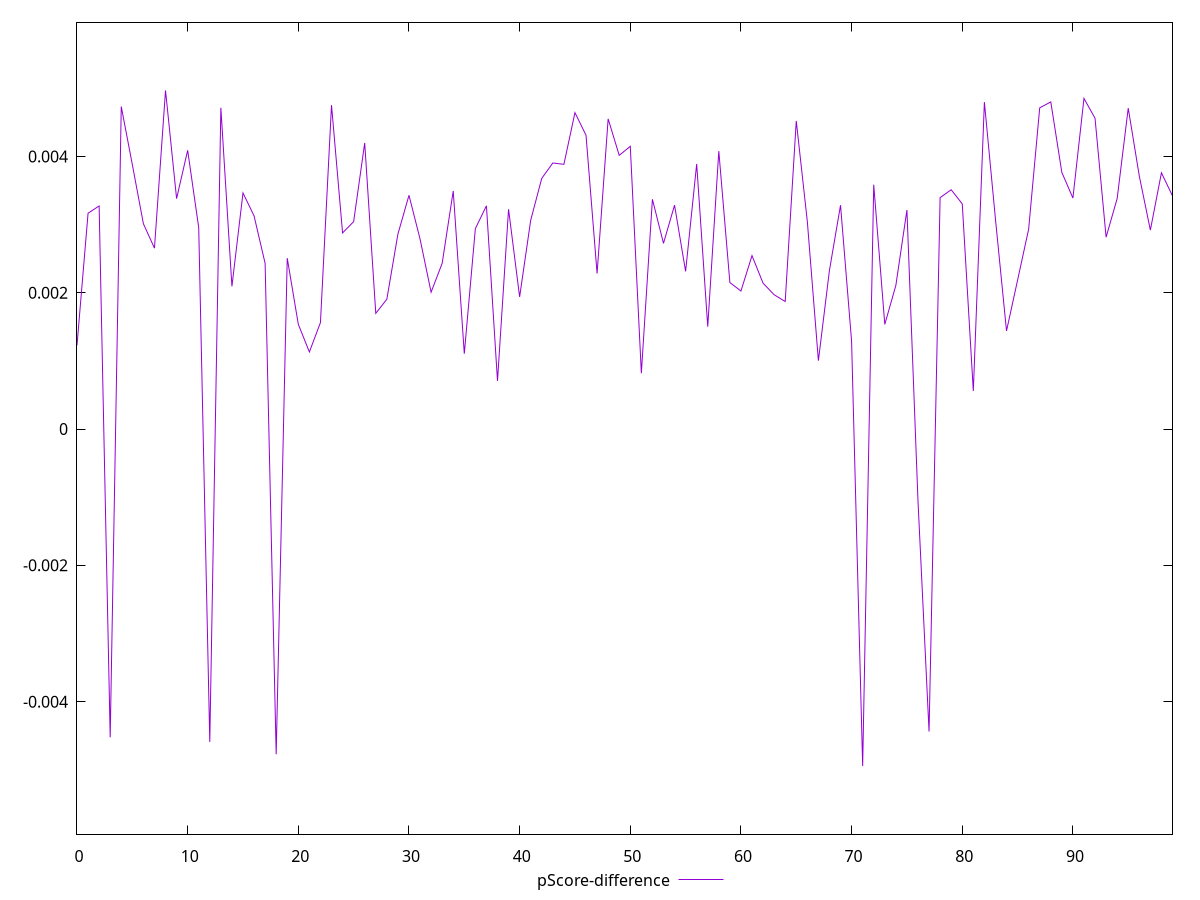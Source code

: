 reset

$pScoreDifference <<EOF
0 0.001229440285006378
1 0.0031680599686649824
2 0.003273835961188798
3 -0.004522976130339529
4 0.004732317939869779
5 0.0038810807021189553
6 0.0030129633698898206
7 0.002654743320489983
8 0.004969086127550981
9 0.003381629996891622
10 0.004090183241865886
11 0.0029556755229726006
12 -0.004590728228663354
13 0.00471503210135632
14 0.0020941215503728072
15 0.003465003580050474
16 0.00312822403944496
17 0.0024322513501897625
18 -0.004771470321143556
19 0.0025079110358808276
20 0.001536883563635516
21 0.00113144564718054
22 0.0015631495169816656
23 0.004753235953454615
24 0.002878147107866269
25 0.003043938055954265
26 0.004198598950598653
27 0.0016980492180501683
28 0.0019051076189917637
29 0.0028605599442558804
30 0.003430981970094893
31 0.0027901916647422587
32 0.0020085424391580453
33 0.002432251350189818
34 0.0034942349055497313
35 0.0011058198672944108
36 0.0029423419783777827
37 0.003275752135814436
38 0.0007065325016648027
39 0.003225933522568225
40 0.0019392272959178891
41 0.0030635718331219475
42 0.003679238859063183
43 0.003904577247490215
44 0.0038849168120630995
45 0.004643196050115428
46 0.004311831994214366
47 0.002283967928535746
48 0.004551800606950318
49 0.004016797499997005
50 0.004149185906553832
51 0.0008197953097017763
52 0.003372110527485539
53 0.0027255747925188922
54 0.0032856409260088593
55 0.0023139883201168665
56 0.00389019150193215
57 0.001502960198884351
58 0.004078472902149521
59 0.0021497157296908043
60 0.002025427932830892
61 0.00254492551706742
62 0.0021405017904614354
63 0.001971254702644809
64 0.001872072604875541
65 0.0045215732418605326
66 0.0030458535189795133
67 0.0010039982606764863
68 0.0023308407693611866
69 0.0032848540462567244
70 0.0012895423353588842
71 -0.0049439642509031545
72 0.003585771414167438
73 0.0015358979597984712
74 0.0021082839178533375
75 0.003213958491960489
76 -0.001053198322905513
77 -0.00443835982341495
78 0.0033960039523027175
79 0.0035119660533483588
80 0.0033044954666942017
81 0.000558890904079401
82 0.004798104542291237
83 0.0030827273381573983
84 0.0014403012548122596
85 0.002184737460861008
86 0.002933808907317148
87 0.004713591636453962
88 0.004800985866047047
89 0.0037665516867234072
90 0.0033897751973483436
91 0.0048523717091351615
92 0.0045604412021147955
93 0.002816040305794021
94 0.0033830673774264963
95 0.004709270261722964
96 0.0037127947106646575
97 0.002919445681528521
98 0.003760734789726272
99 0.0034213987551511282
EOF

set key outside below
set xrange [0:99]
set yrange [-0.0059439642509031545:0.005969086127550981]
set trange [-0.0059439642509031545:0.005969086127550981]
set terminal svg size 640, 500 enhanced background rgb 'white'
set output "reports/report_00033_2021-03-01T14-23-16.841Z/first-cpu-idle/samples/astro/pScore-difference/values.svg"

plot $pScoreDifference title "pScore-difference" with line

reset
